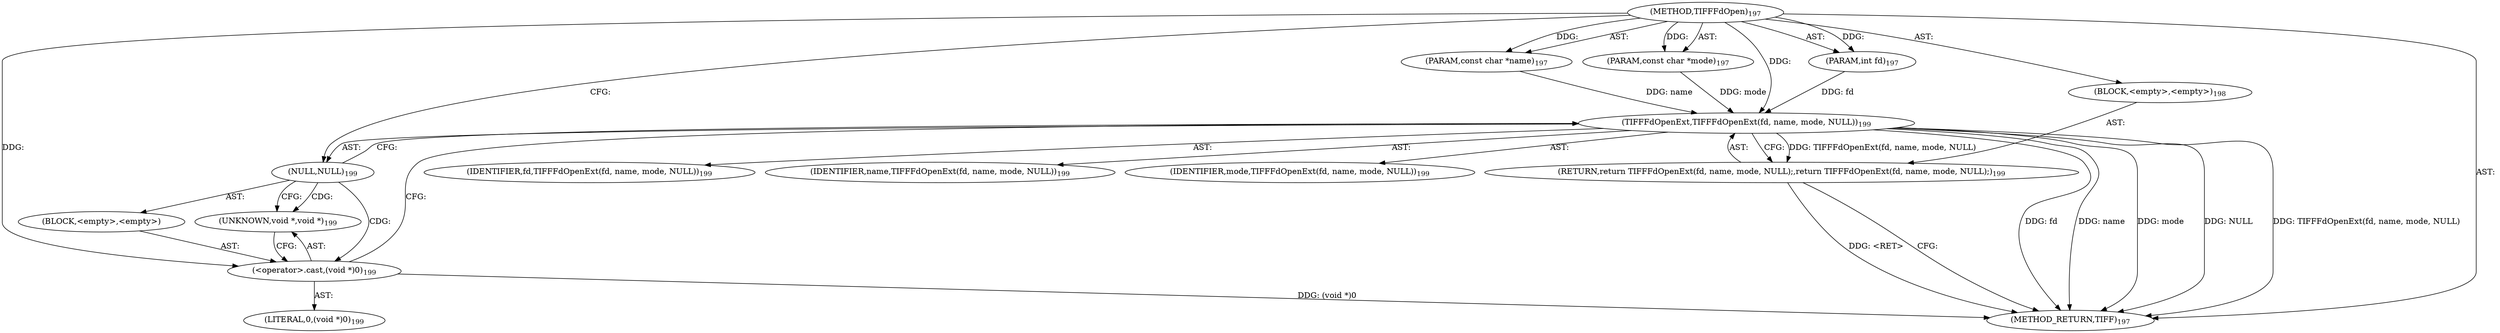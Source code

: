 digraph "TIFFFdOpen" {  
"33908" [label = <(METHOD,TIFFFdOpen)<SUB>197</SUB>> ]
"33909" [label = <(PARAM,int fd)<SUB>197</SUB>> ]
"33910" [label = <(PARAM,const char *name)<SUB>197</SUB>> ]
"33911" [label = <(PARAM,const char *mode)<SUB>197</SUB>> ]
"33912" [label = <(BLOCK,&lt;empty&gt;,&lt;empty&gt;)<SUB>198</SUB>> ]
"33913" [label = <(RETURN,return TIFFFdOpenExt(fd, name, mode, NULL);,return TIFFFdOpenExt(fd, name, mode, NULL);)<SUB>199</SUB>> ]
"33914" [label = <(TIFFFdOpenExt,TIFFFdOpenExt(fd, name, mode, NULL))<SUB>199</SUB>> ]
"33915" [label = <(IDENTIFIER,fd,TIFFFdOpenExt(fd, name, mode, NULL))<SUB>199</SUB>> ]
"33916" [label = <(IDENTIFIER,name,TIFFFdOpenExt(fd, name, mode, NULL))<SUB>199</SUB>> ]
"33917" [label = <(IDENTIFIER,mode,TIFFFdOpenExt(fd, name, mode, NULL))<SUB>199</SUB>> ]
"33918" [label = <(NULL,NULL)<SUB>199</SUB>> ]
"33919" [label = <(BLOCK,&lt;empty&gt;,&lt;empty&gt;)> ]
"33920" [label = <(&lt;operator&gt;.cast,(void *)0)<SUB>199</SUB>> ]
"33921" [label = <(UNKNOWN,void *,void *)<SUB>199</SUB>> ]
"33922" [label = <(LITERAL,0,(void *)0)<SUB>199</SUB>> ]
"33923" [label = <(METHOD_RETURN,TIFF)<SUB>197</SUB>> ]
  "33908" -> "33909"  [ label = "AST: "] 
  "33908" -> "33910"  [ label = "AST: "] 
  "33908" -> "33911"  [ label = "AST: "] 
  "33908" -> "33912"  [ label = "AST: "] 
  "33908" -> "33923"  [ label = "AST: "] 
  "33912" -> "33913"  [ label = "AST: "] 
  "33913" -> "33914"  [ label = "AST: "] 
  "33914" -> "33915"  [ label = "AST: "] 
  "33914" -> "33916"  [ label = "AST: "] 
  "33914" -> "33917"  [ label = "AST: "] 
  "33914" -> "33918"  [ label = "AST: "] 
  "33918" -> "33919"  [ label = "AST: "] 
  "33919" -> "33920"  [ label = "AST: "] 
  "33920" -> "33921"  [ label = "AST: "] 
  "33920" -> "33922"  [ label = "AST: "] 
  "33913" -> "33923"  [ label = "CFG: "] 
  "33914" -> "33913"  [ label = "CFG: "] 
  "33918" -> "33921"  [ label = "CFG: "] 
  "33918" -> "33914"  [ label = "CFG: "] 
  "33920" -> "33914"  [ label = "CFG: "] 
  "33921" -> "33920"  [ label = "CFG: "] 
  "33908" -> "33918"  [ label = "CFG: "] 
  "33913" -> "33923"  [ label = "DDG: &lt;RET&gt;"] 
  "33914" -> "33923"  [ label = "DDG: fd"] 
  "33914" -> "33923"  [ label = "DDG: name"] 
  "33914" -> "33923"  [ label = "DDG: mode"] 
  "33914" -> "33923"  [ label = "DDG: NULL"] 
  "33920" -> "33923"  [ label = "DDG: (void *)0"] 
  "33914" -> "33923"  [ label = "DDG: TIFFFdOpenExt(fd, name, mode, NULL)"] 
  "33908" -> "33909"  [ label = "DDG: "] 
  "33908" -> "33910"  [ label = "DDG: "] 
  "33908" -> "33911"  [ label = "DDG: "] 
  "33914" -> "33913"  [ label = "DDG: TIFFFdOpenExt(fd, name, mode, NULL)"] 
  "33909" -> "33914"  [ label = "DDG: fd"] 
  "33908" -> "33914"  [ label = "DDG: "] 
  "33910" -> "33914"  [ label = "DDG: name"] 
  "33911" -> "33914"  [ label = "DDG: mode"] 
  "33908" -> "33920"  [ label = "DDG: "] 
  "33918" -> "33921"  [ label = "CDG: "] 
  "33918" -> "33920"  [ label = "CDG: "] 
}
